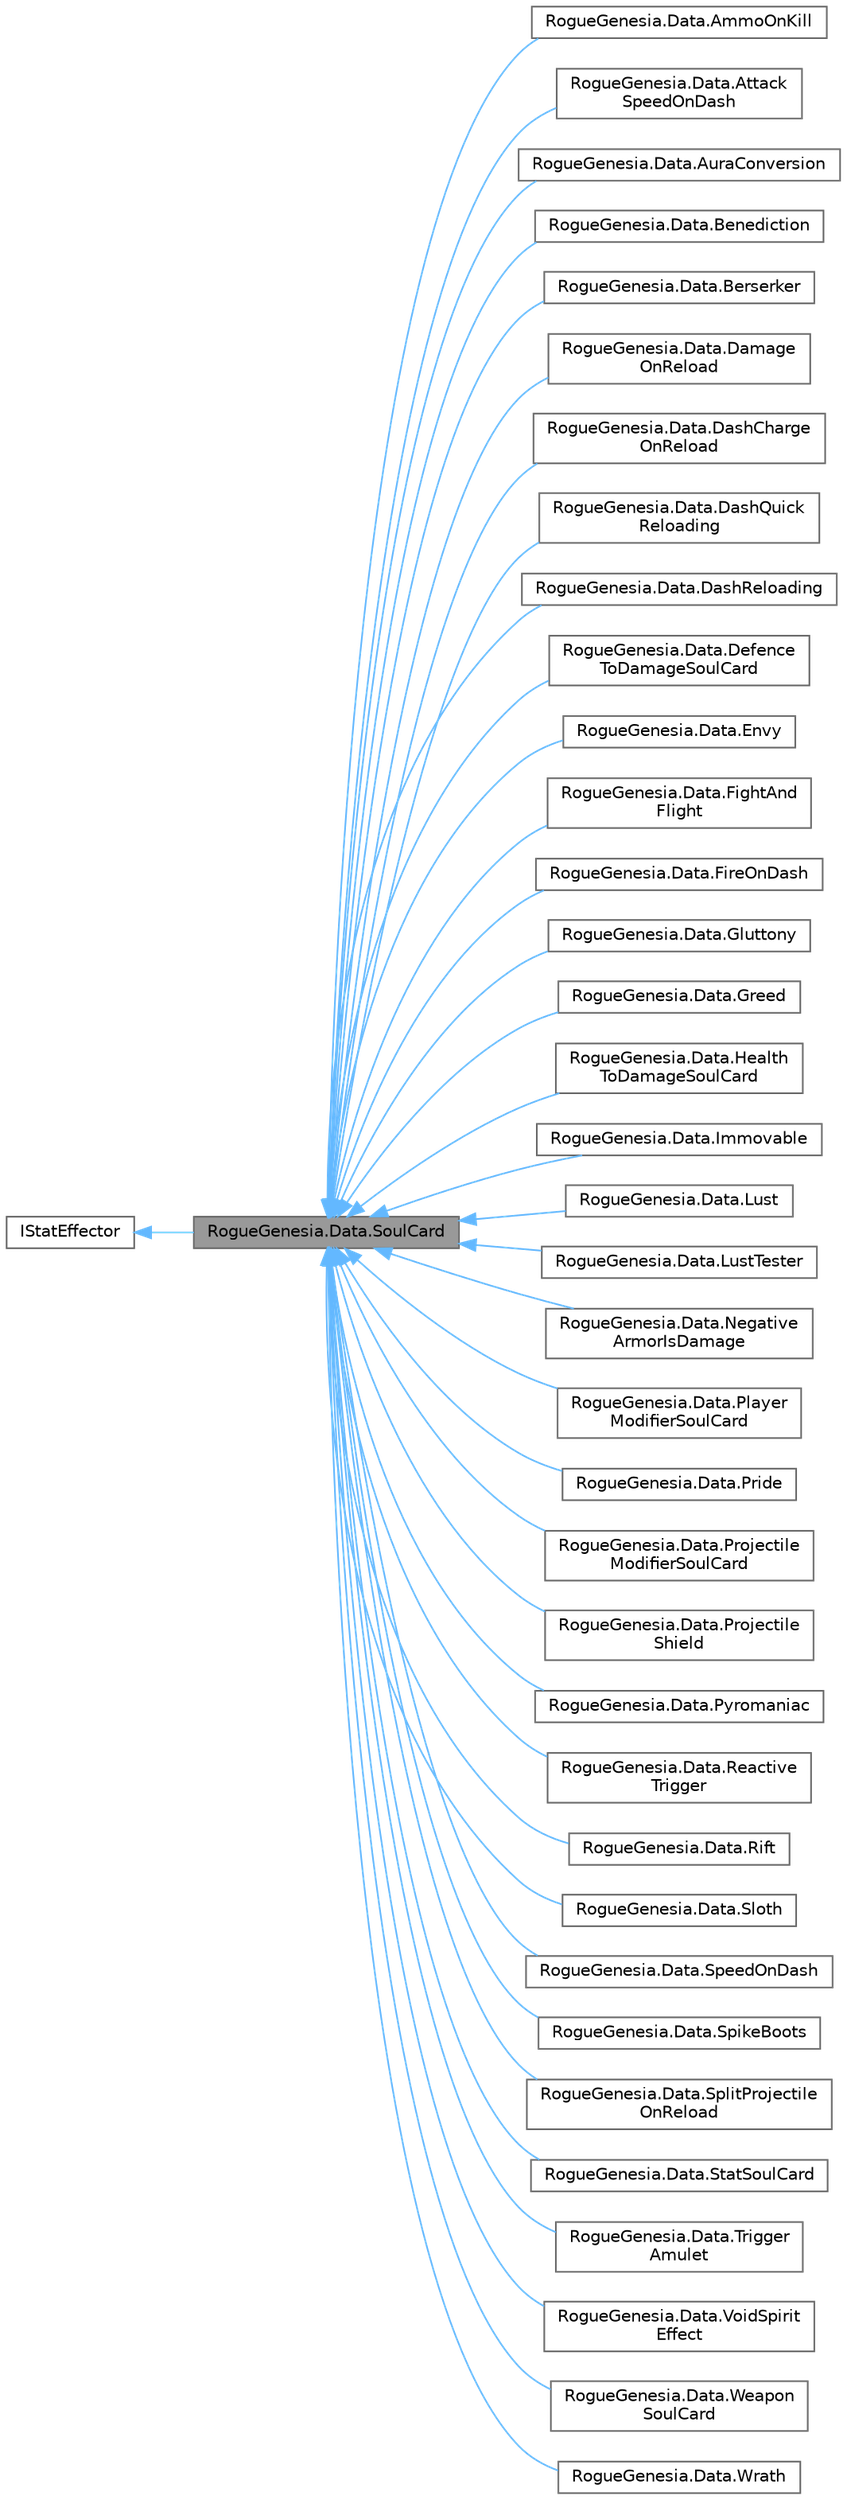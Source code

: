 digraph "RogueGenesia.Data.SoulCard"
{
 // LATEX_PDF_SIZE
  bgcolor="transparent";
  edge [fontname=Helvetica,fontsize=10,labelfontname=Helvetica,labelfontsize=10];
  node [fontname=Helvetica,fontsize=10,shape=box,height=0.2,width=0.4];
  rankdir="LR";
  Node1 [label="RogueGenesia.Data.SoulCard",height=0.2,width=0.4,color="gray40", fillcolor="grey60", style="filled", fontcolor="black",tooltip=" "];
  Node2 -> Node1 [dir="back",color="steelblue1",style="solid"];
  Node2 [label="IStatEffector",height=0.2,width=0.4,color="gray40", fillcolor="white", style="filled",URL="$interface_rogue_genesia_1_1_data_1_1_i_stat_effector.html",tooltip=" "];
  Node1 -> Node3 [dir="back",color="steelblue1",style="solid"];
  Node3 [label="RogueGenesia.Data.AmmoOnKill",height=0.2,width=0.4,color="gray40", fillcolor="white", style="filled",URL="$class_rogue_genesia_1_1_data_1_1_ammo_on_kill.html",tooltip=" "];
  Node1 -> Node4 [dir="back",color="steelblue1",style="solid"];
  Node4 [label="RogueGenesia.Data.Attack\lSpeedOnDash",height=0.2,width=0.4,color="gray40", fillcolor="white", style="filled",URL="$class_rogue_genesia_1_1_data_1_1_attack_speed_on_dash.html",tooltip=" "];
  Node1 -> Node5 [dir="back",color="steelblue1",style="solid"];
  Node5 [label="RogueGenesia.Data.AuraConversion",height=0.2,width=0.4,color="gray40", fillcolor="white", style="filled",URL="$class_rogue_genesia_1_1_data_1_1_aura_conversion.html",tooltip=" "];
  Node1 -> Node6 [dir="back",color="steelblue1",style="solid"];
  Node6 [label="RogueGenesia.Data.Benediction",height=0.2,width=0.4,color="gray40", fillcolor="white", style="filled",URL="$class_rogue_genesia_1_1_data_1_1_benediction.html",tooltip=" "];
  Node1 -> Node7 [dir="back",color="steelblue1",style="solid"];
  Node7 [label="RogueGenesia.Data.Berserker",height=0.2,width=0.4,color="gray40", fillcolor="white", style="filled",URL="$class_rogue_genesia_1_1_data_1_1_berserker.html",tooltip=" "];
  Node1 -> Node8 [dir="back",color="steelblue1",style="solid"];
  Node8 [label="RogueGenesia.Data.Damage\lOnReload",height=0.2,width=0.4,color="gray40", fillcolor="white", style="filled",URL="$class_rogue_genesia_1_1_data_1_1_damage_on_reload.html",tooltip=" "];
  Node1 -> Node9 [dir="back",color="steelblue1",style="solid"];
  Node9 [label="RogueGenesia.Data.DashCharge\lOnReload",height=0.2,width=0.4,color="gray40", fillcolor="white", style="filled",URL="$class_rogue_genesia_1_1_data_1_1_dash_charge_on_reload.html",tooltip=" "];
  Node1 -> Node10 [dir="back",color="steelblue1",style="solid"];
  Node10 [label="RogueGenesia.Data.DashQuick\lReloading",height=0.2,width=0.4,color="gray40", fillcolor="white", style="filled",URL="$class_rogue_genesia_1_1_data_1_1_dash_quick_reloading.html",tooltip=" "];
  Node1 -> Node11 [dir="back",color="steelblue1",style="solid"];
  Node11 [label="RogueGenesia.Data.DashReloading",height=0.2,width=0.4,color="gray40", fillcolor="white", style="filled",URL="$class_rogue_genesia_1_1_data_1_1_dash_reloading.html",tooltip=" "];
  Node1 -> Node12 [dir="back",color="steelblue1",style="solid"];
  Node12 [label="RogueGenesia.Data.Defence\lToDamageSoulCard",height=0.2,width=0.4,color="gray40", fillcolor="white", style="filled",URL="$class_rogue_genesia_1_1_data_1_1_defence_to_damage_soul_card.html",tooltip=" "];
  Node1 -> Node13 [dir="back",color="steelblue1",style="solid"];
  Node13 [label="RogueGenesia.Data.Envy",height=0.2,width=0.4,color="gray40", fillcolor="white", style="filled",URL="$class_rogue_genesia_1_1_data_1_1_envy.html",tooltip=" "];
  Node1 -> Node14 [dir="back",color="steelblue1",style="solid"];
  Node14 [label="RogueGenesia.Data.FightAnd\lFlight",height=0.2,width=0.4,color="gray40", fillcolor="white", style="filled",URL="$class_rogue_genesia_1_1_data_1_1_fight_and_flight.html",tooltip=" "];
  Node1 -> Node15 [dir="back",color="steelblue1",style="solid"];
  Node15 [label="RogueGenesia.Data.FireOnDash",height=0.2,width=0.4,color="gray40", fillcolor="white", style="filled",URL="$class_rogue_genesia_1_1_data_1_1_fire_on_dash.html",tooltip=" "];
  Node1 -> Node16 [dir="back",color="steelblue1",style="solid"];
  Node16 [label="RogueGenesia.Data.Gluttony",height=0.2,width=0.4,color="gray40", fillcolor="white", style="filled",URL="$class_rogue_genesia_1_1_data_1_1_gluttony.html",tooltip=" "];
  Node1 -> Node17 [dir="back",color="steelblue1",style="solid"];
  Node17 [label="RogueGenesia.Data.Greed",height=0.2,width=0.4,color="gray40", fillcolor="white", style="filled",URL="$class_rogue_genesia_1_1_data_1_1_greed.html",tooltip=" "];
  Node1 -> Node18 [dir="back",color="steelblue1",style="solid"];
  Node18 [label="RogueGenesia.Data.Health\lToDamageSoulCard",height=0.2,width=0.4,color="gray40", fillcolor="white", style="filled",URL="$class_rogue_genesia_1_1_data_1_1_health_to_damage_soul_card.html",tooltip=" "];
  Node1 -> Node19 [dir="back",color="steelblue1",style="solid"];
  Node19 [label="RogueGenesia.Data.Immovable",height=0.2,width=0.4,color="gray40", fillcolor="white", style="filled",URL="$class_rogue_genesia_1_1_data_1_1_immovable.html",tooltip=" "];
  Node1 -> Node20 [dir="back",color="steelblue1",style="solid"];
  Node20 [label="RogueGenesia.Data.Lust",height=0.2,width=0.4,color="gray40", fillcolor="white", style="filled",URL="$class_rogue_genesia_1_1_data_1_1_lust.html",tooltip=" "];
  Node1 -> Node21 [dir="back",color="steelblue1",style="solid"];
  Node21 [label="RogueGenesia.Data.LustTester",height=0.2,width=0.4,color="gray40", fillcolor="white", style="filled",URL="$class_rogue_genesia_1_1_data_1_1_lust_tester.html",tooltip=" "];
  Node1 -> Node22 [dir="back",color="steelblue1",style="solid"];
  Node22 [label="RogueGenesia.Data.Negative\lArmorIsDamage",height=0.2,width=0.4,color="gray40", fillcolor="white", style="filled",URL="$class_rogue_genesia_1_1_data_1_1_negative_armor_is_damage.html",tooltip=" "];
  Node1 -> Node23 [dir="back",color="steelblue1",style="solid"];
  Node23 [label="RogueGenesia.Data.Player\lModifierSoulCard",height=0.2,width=0.4,color="gray40", fillcolor="white", style="filled",URL="$class_rogue_genesia_1_1_data_1_1_player_modifier_soul_card.html",tooltip=" "];
  Node1 -> Node24 [dir="back",color="steelblue1",style="solid"];
  Node24 [label="RogueGenesia.Data.Pride",height=0.2,width=0.4,color="gray40", fillcolor="white", style="filled",URL="$class_rogue_genesia_1_1_data_1_1_pride.html",tooltip=" "];
  Node1 -> Node25 [dir="back",color="steelblue1",style="solid"];
  Node25 [label="RogueGenesia.Data.Projectile\lModifierSoulCard",height=0.2,width=0.4,color="gray40", fillcolor="white", style="filled",URL="$class_rogue_genesia_1_1_data_1_1_projectile_modifier_soul_card.html",tooltip=" "];
  Node1 -> Node26 [dir="back",color="steelblue1",style="solid"];
  Node26 [label="RogueGenesia.Data.Projectile\lShield",height=0.2,width=0.4,color="gray40", fillcolor="white", style="filled",URL="$class_rogue_genesia_1_1_data_1_1_projectile_shield.html",tooltip=" "];
  Node1 -> Node27 [dir="back",color="steelblue1",style="solid"];
  Node27 [label="RogueGenesia.Data.Pyromaniac",height=0.2,width=0.4,color="gray40", fillcolor="white", style="filled",URL="$class_rogue_genesia_1_1_data_1_1_pyromaniac.html",tooltip=" "];
  Node1 -> Node28 [dir="back",color="steelblue1",style="solid"];
  Node28 [label="RogueGenesia.Data.Reactive\lTrigger",height=0.2,width=0.4,color="gray40", fillcolor="white", style="filled",URL="$class_rogue_genesia_1_1_data_1_1_reactive_trigger.html",tooltip=" "];
  Node1 -> Node29 [dir="back",color="steelblue1",style="solid"];
  Node29 [label="RogueGenesia.Data.Rift",height=0.2,width=0.4,color="gray40", fillcolor="white", style="filled",URL="$class_rogue_genesia_1_1_data_1_1_rift.html",tooltip=" "];
  Node1 -> Node30 [dir="back",color="steelblue1",style="solid"];
  Node30 [label="RogueGenesia.Data.Sloth",height=0.2,width=0.4,color="gray40", fillcolor="white", style="filled",URL="$class_rogue_genesia_1_1_data_1_1_sloth.html",tooltip=" "];
  Node1 -> Node31 [dir="back",color="steelblue1",style="solid"];
  Node31 [label="RogueGenesia.Data.SpeedOnDash",height=0.2,width=0.4,color="gray40", fillcolor="white", style="filled",URL="$class_rogue_genesia_1_1_data_1_1_speed_on_dash.html",tooltip=" "];
  Node1 -> Node32 [dir="back",color="steelblue1",style="solid"];
  Node32 [label="RogueGenesia.Data.SpikeBoots",height=0.2,width=0.4,color="gray40", fillcolor="white", style="filled",URL="$class_rogue_genesia_1_1_data_1_1_spike_boots.html",tooltip=" "];
  Node1 -> Node33 [dir="back",color="steelblue1",style="solid"];
  Node33 [label="RogueGenesia.Data.SplitProjectile\lOnReload",height=0.2,width=0.4,color="gray40", fillcolor="white", style="filled",URL="$class_rogue_genesia_1_1_data_1_1_split_projectile_on_reload.html",tooltip=" "];
  Node1 -> Node34 [dir="back",color="steelblue1",style="solid"];
  Node34 [label="RogueGenesia.Data.StatSoulCard",height=0.2,width=0.4,color="gray40", fillcolor="white", style="filled",URL="$class_rogue_genesia_1_1_data_1_1_stat_soul_card.html",tooltip=" "];
  Node1 -> Node35 [dir="back",color="steelblue1",style="solid"];
  Node35 [label="RogueGenesia.Data.Trigger\lAmulet",height=0.2,width=0.4,color="gray40", fillcolor="white", style="filled",URL="$class_rogue_genesia_1_1_data_1_1_trigger_amulet.html",tooltip=" "];
  Node1 -> Node36 [dir="back",color="steelblue1",style="solid"];
  Node36 [label="RogueGenesia.Data.VoidSpirit\lEffect",height=0.2,width=0.4,color="gray40", fillcolor="white", style="filled",URL="$class_rogue_genesia_1_1_data_1_1_void_spirit_effect.html",tooltip=" "];
  Node1 -> Node37 [dir="back",color="steelblue1",style="solid"];
  Node37 [label="RogueGenesia.Data.Weapon\lSoulCard",height=0.2,width=0.4,color="gray40", fillcolor="white", style="filled",URL="$class_rogue_genesia_1_1_data_1_1_weapon_soul_card.html",tooltip=" "];
  Node1 -> Node38 [dir="back",color="steelblue1",style="solid"];
  Node38 [label="RogueGenesia.Data.Wrath",height=0.2,width=0.4,color="gray40", fillcolor="white", style="filled",URL="$class_rogue_genesia_1_1_data_1_1_wrath.html",tooltip=" "];
}
